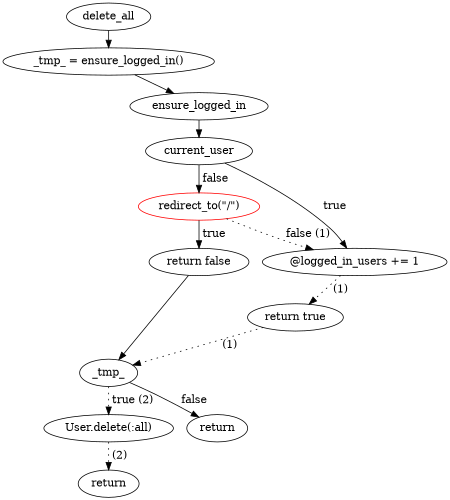 digraph G {
size="3,100";
fontsize=20;
ranksep=.3;
compound=true;
subgraph delete_graph
{
delete [label="delete_all"];
ensure_logged_in_call [label="_tmp_ = ensure_logged_in()"];
branch [label="_tmp_"];		      
actually_delete_all [label="User.delete(:all)"];
return_1 [label="return"];
return_2 [label="return"];
};

subgraph ensure_loggedn_in
{
ensure_logged_in [label="ensure_logged_in"];
is_current_user [label="current_user"];
redirect_to [label="redirect_to(\"/\")", color=red];
return_false [label="return false"];
increment [label="@logged_in_users += 1"];
return_true [label="return true"];
};

delete -> ensure_logged_in_call;
ensure_logged_in_call -> branch [weight=8, style=invis];
branch -> return_1 [label=" false"];
branch -> actually_delete_all [label=" true (2)",weight=8,style=dotted];
actually_delete_all -> return_2 [label=" (2)",style=dotted];

ensure_logged_in_call -> ensure_logged_in;
ensure_logged_in -> is_current_user [weight=8];
is_current_user -> redirect_to[label=" false", weight=8];
redirect_to -> return_false [label=" true", weight=8];
redirect_to -> increment [label=" false (1)",style=dotted]; 
return_false -> branch;
is_current_user -> increment [label=" true"];
increment -> return_true [style=dotted,label=" (1)"];
return_true -> branch [style=dotted,label=" (1)"];

}